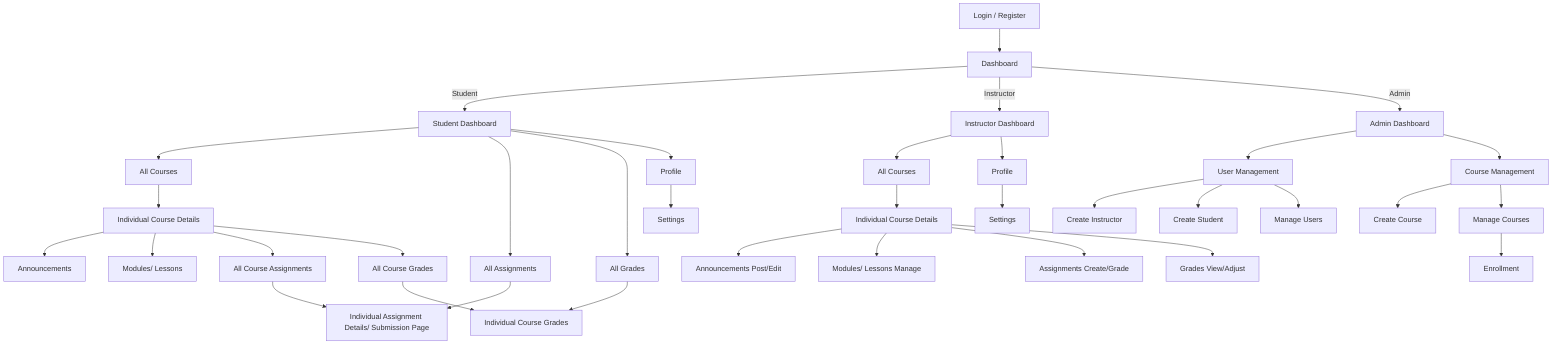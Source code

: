 flowchart TD
    A["Login / Register"] --> B["Dashboard"]

    B -- Student --> S["Student Dashboard"]
    S --> C["All Courses"]
    S --> D["All Assignments"]
    S --> F["All Grades"]
    S --> H["Profile"]
    
    C --> C2["Individual Course Details"]
    C2 --> C2a["Announcements"]
    C2 --> C2b["Modules/ Lessons"]
    C2 --> C2c["All Course Assignments"]
    C2 --> C2f["All Course Grades"]
    
    D --> D1["Individual Assignment Details/ Submission Page"]
    F --> F1["Individual Course Grades"]
    H --> H2["Settings"]
    
    B -- Instructor --> I["Instructor Dashboard"]
    I --> IC["All Courses"]
    I --> IH["Profile"]
    
    IC --> IC2["Individual Course Details"]
    IC2 --> IC2a["Announcements Post/Edit"]
    IC2 --> IC2b["Modules/ Lessons Manage"]
    IC2 --> IC2c["Assignments Create/Grade"]
    IC2 --> IC2f["Grades View/Adjust"]
    
    IH --> IH2["Settings"]
    
    B -- Admin --> AD["Admin Dashboard"]
    AD --> AE["User Management"]
    AD --> AC["Course Management"]
    
    AE --> AE2["Create Instructor"]
    AE --> AE3["Create Student"]
    AE --> n2["Manage Users"]
    
    AC --> AC1["Create Course"]
    AC --> AC2["Manage Courses"]
    AC2 --> n3["Enrollment"]

    C2c --> D1
    C2f --> F1
